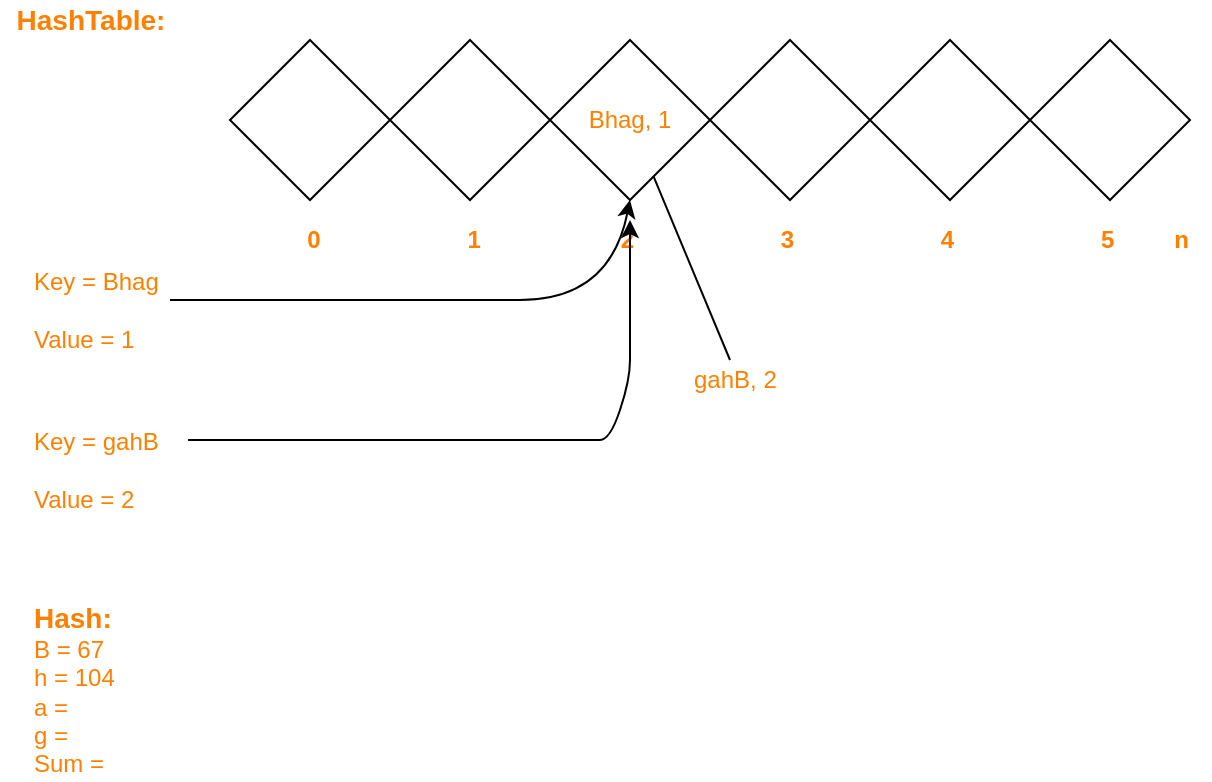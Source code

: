 <mxfile>
    <diagram id="UWfr_8u_XDgxKo2Io5U4" name="Page-1">
        <mxGraphModel dx="1181" dy="597" grid="1" gridSize="10" guides="1" tooltips="1" connect="1" arrows="1" fold="1" page="1" pageScale="1" pageWidth="1400" pageHeight="850" math="0" shadow="0">
            <root>
                <mxCell id="0"/>
                <mxCell id="1" parent="0"/>
                <mxCell id="2" value="&lt;b&gt;&lt;font style=&quot;font-size: 14px&quot; color=&quot;#ff8000&quot;&gt;HashTable:&lt;/font&gt;&lt;/b&gt;" style="text;html=1;resizable=0;autosize=1;align=center;verticalAlign=middle;points=[];fillColor=none;strokeColor=none;rounded=0;" vertex="1" parent="1">
                    <mxGeometry x="5" y="20" width="90" height="20" as="geometry"/>
                </mxCell>
                <mxCell id="7" value="" style="rhombus;whiteSpace=wrap;html=1;" vertex="1" parent="1">
                    <mxGeometry x="120" y="40" width="80" height="80" as="geometry"/>
                </mxCell>
                <mxCell id="8" value="" style="rhombus;whiteSpace=wrap;html=1;" vertex="1" parent="1">
                    <mxGeometry x="200" y="40" width="80" height="80" as="geometry"/>
                </mxCell>
                <mxCell id="9" value="&lt;font color=&quot;#ff8000&quot;&gt;Bhag, 1&lt;/font&gt;" style="rhombus;whiteSpace=wrap;html=1;" vertex="1" parent="1">
                    <mxGeometry x="280" y="40" width="80" height="80" as="geometry"/>
                </mxCell>
                <mxCell id="10" value="" style="rhombus;whiteSpace=wrap;html=1;" vertex="1" parent="1">
                    <mxGeometry x="360" y="40" width="80" height="80" as="geometry"/>
                </mxCell>
                <mxCell id="11" value="" style="rhombus;whiteSpace=wrap;html=1;" vertex="1" parent="1">
                    <mxGeometry x="440" y="40" width="80" height="80" as="geometry"/>
                </mxCell>
                <mxCell id="12" value="" style="rhombus;whiteSpace=wrap;html=1;" vertex="1" parent="1">
                    <mxGeometry x="520" y="40" width="80" height="80" as="geometry"/>
                </mxCell>
                <mxCell id="14" value="&lt;b&gt;&lt;font color=&quot;#ff8000&quot;&gt;&amp;nbsp; 0&amp;nbsp; &amp;nbsp; &amp;nbsp; &amp;nbsp; &amp;nbsp; &amp;nbsp; &amp;nbsp; &amp;nbsp; &amp;nbsp; &amp;nbsp; &amp;nbsp; 1&amp;nbsp; &amp;nbsp; &amp;nbsp; &amp;nbsp; &amp;nbsp; &amp;nbsp; &amp;nbsp; &amp;nbsp; &amp;nbsp; &amp;nbsp; &amp;nbsp;2&amp;nbsp; &amp;nbsp; &amp;nbsp; &amp;nbsp; &amp;nbsp; &amp;nbsp; &amp;nbsp; &amp;nbsp; &amp;nbsp; &amp;nbsp; &amp;nbsp; 3&amp;nbsp; &amp;nbsp; &amp;nbsp; &amp;nbsp; &amp;nbsp; &amp;nbsp; &amp;nbsp; &amp;nbsp; &amp;nbsp; &amp;nbsp; &amp;nbsp; 4&amp;nbsp; &amp;nbsp; &amp;nbsp; &amp;nbsp; &amp;nbsp; &amp;nbsp; &amp;nbsp; &amp;nbsp; &amp;nbsp; &amp;nbsp; &amp;nbsp; 5&amp;nbsp; &amp;nbsp; &amp;nbsp; &amp;nbsp; &amp;nbsp;n&lt;/font&gt;&lt;/b&gt;" style="text;html=1;align=left;verticalAlign=middle;resizable=0;points=[];autosize=1;" vertex="1" parent="1">
                    <mxGeometry x="150" y="130" width="460" height="20" as="geometry"/>
                </mxCell>
                <mxCell id="15" value="&lt;font color=&quot;#ff8000&quot;&gt;Key = Bhag&lt;br&gt;&lt;br&gt;Value = 1&lt;br&gt;&lt;/font&gt;" style="text;html=1;align=left;verticalAlign=middle;resizable=0;points=[];autosize=1;" vertex="1" parent="1">
                    <mxGeometry x="20" y="150" width="80" height="50" as="geometry"/>
                </mxCell>
                <mxCell id="16" value="&lt;font color=&quot;#ff8000&quot;&gt;Key = gahB&lt;br&gt;&lt;br&gt;Value = 2&lt;br&gt;&lt;/font&gt;" style="text;html=1;align=left;verticalAlign=middle;resizable=0;points=[];autosize=1;" vertex="1" parent="1">
                    <mxGeometry x="20" y="230" width="80" height="50" as="geometry"/>
                </mxCell>
                <mxCell id="17" value="" style="curved=1;endArrow=classic;html=1;entryX=0.5;entryY=1;entryDx=0;entryDy=0;" edge="1" parent="1" target="9">
                    <mxGeometry width="50" height="50" relative="1" as="geometry">
                        <mxPoint x="90" y="170" as="sourcePoint"/>
                        <mxPoint x="300" y="20" as="targetPoint"/>
                        <Array as="points">
                            <mxPoint x="220" y="170"/>
                            <mxPoint x="310" y="170"/>
                        </Array>
                    </mxGeometry>
                </mxCell>
                <mxCell id="18" value="" style="curved=1;endArrow=classic;html=1;exitX=0.988;exitY=0.2;exitDx=0;exitDy=0;exitPerimeter=0;" edge="1" parent="1" source="16">
                    <mxGeometry width="50" height="50" relative="1" as="geometry">
                        <mxPoint x="100" y="180" as="sourcePoint"/>
                        <mxPoint x="320" y="130" as="targetPoint"/>
                        <Array as="points">
                            <mxPoint x="200" y="240"/>
                            <mxPoint x="240" y="240"/>
                            <mxPoint x="270" y="240"/>
                            <mxPoint x="300" y="240"/>
                            <mxPoint x="310" y="240"/>
                            <mxPoint x="320" y="210"/>
                            <mxPoint x="320" y="190"/>
                            <mxPoint x="320" y="180"/>
                        </Array>
                    </mxGeometry>
                </mxCell>
                <mxCell id="19" value="" style="endArrow=none;html=1;" edge="1" parent="1" target="9">
                    <mxGeometry width="50" height="50" relative="1" as="geometry">
                        <mxPoint x="370" y="200" as="sourcePoint"/>
                        <mxPoint x="630" y="270" as="targetPoint"/>
                    </mxGeometry>
                </mxCell>
                <mxCell id="20" value="&lt;font color=&quot;#ff8000&quot;&gt;gahB, 2&lt;/font&gt;" style="text;html=1;align=left;verticalAlign=middle;resizable=0;points=[];autosize=1;" vertex="1" parent="1">
                    <mxGeometry x="350" y="200" width="60" height="20" as="geometry"/>
                </mxCell>
                <mxCell id="21" value="&lt;font style=&quot;font-size: 14px&quot; color=&quot;#ff8000&quot;&gt;&lt;b&gt;Hash:&lt;br&gt;&lt;/b&gt;&lt;/font&gt;&lt;font color=&quot;#ff8000&quot; style=&quot;font-size: 12px&quot;&gt;B = 67&lt;br&gt;h = 104&lt;br&gt;a =&amp;nbsp;&lt;br&gt;g =&amp;nbsp;&lt;br&gt;Sum =&amp;nbsp;&lt;br&gt;&lt;/font&gt;" style="text;html=1;align=left;verticalAlign=middle;resizable=0;points=[];autosize=1;" vertex="1" parent="1">
                    <mxGeometry x="20" y="320" width="60" height="90" as="geometry"/>
                </mxCell>
            </root>
        </mxGraphModel>
    </diagram>
</mxfile>